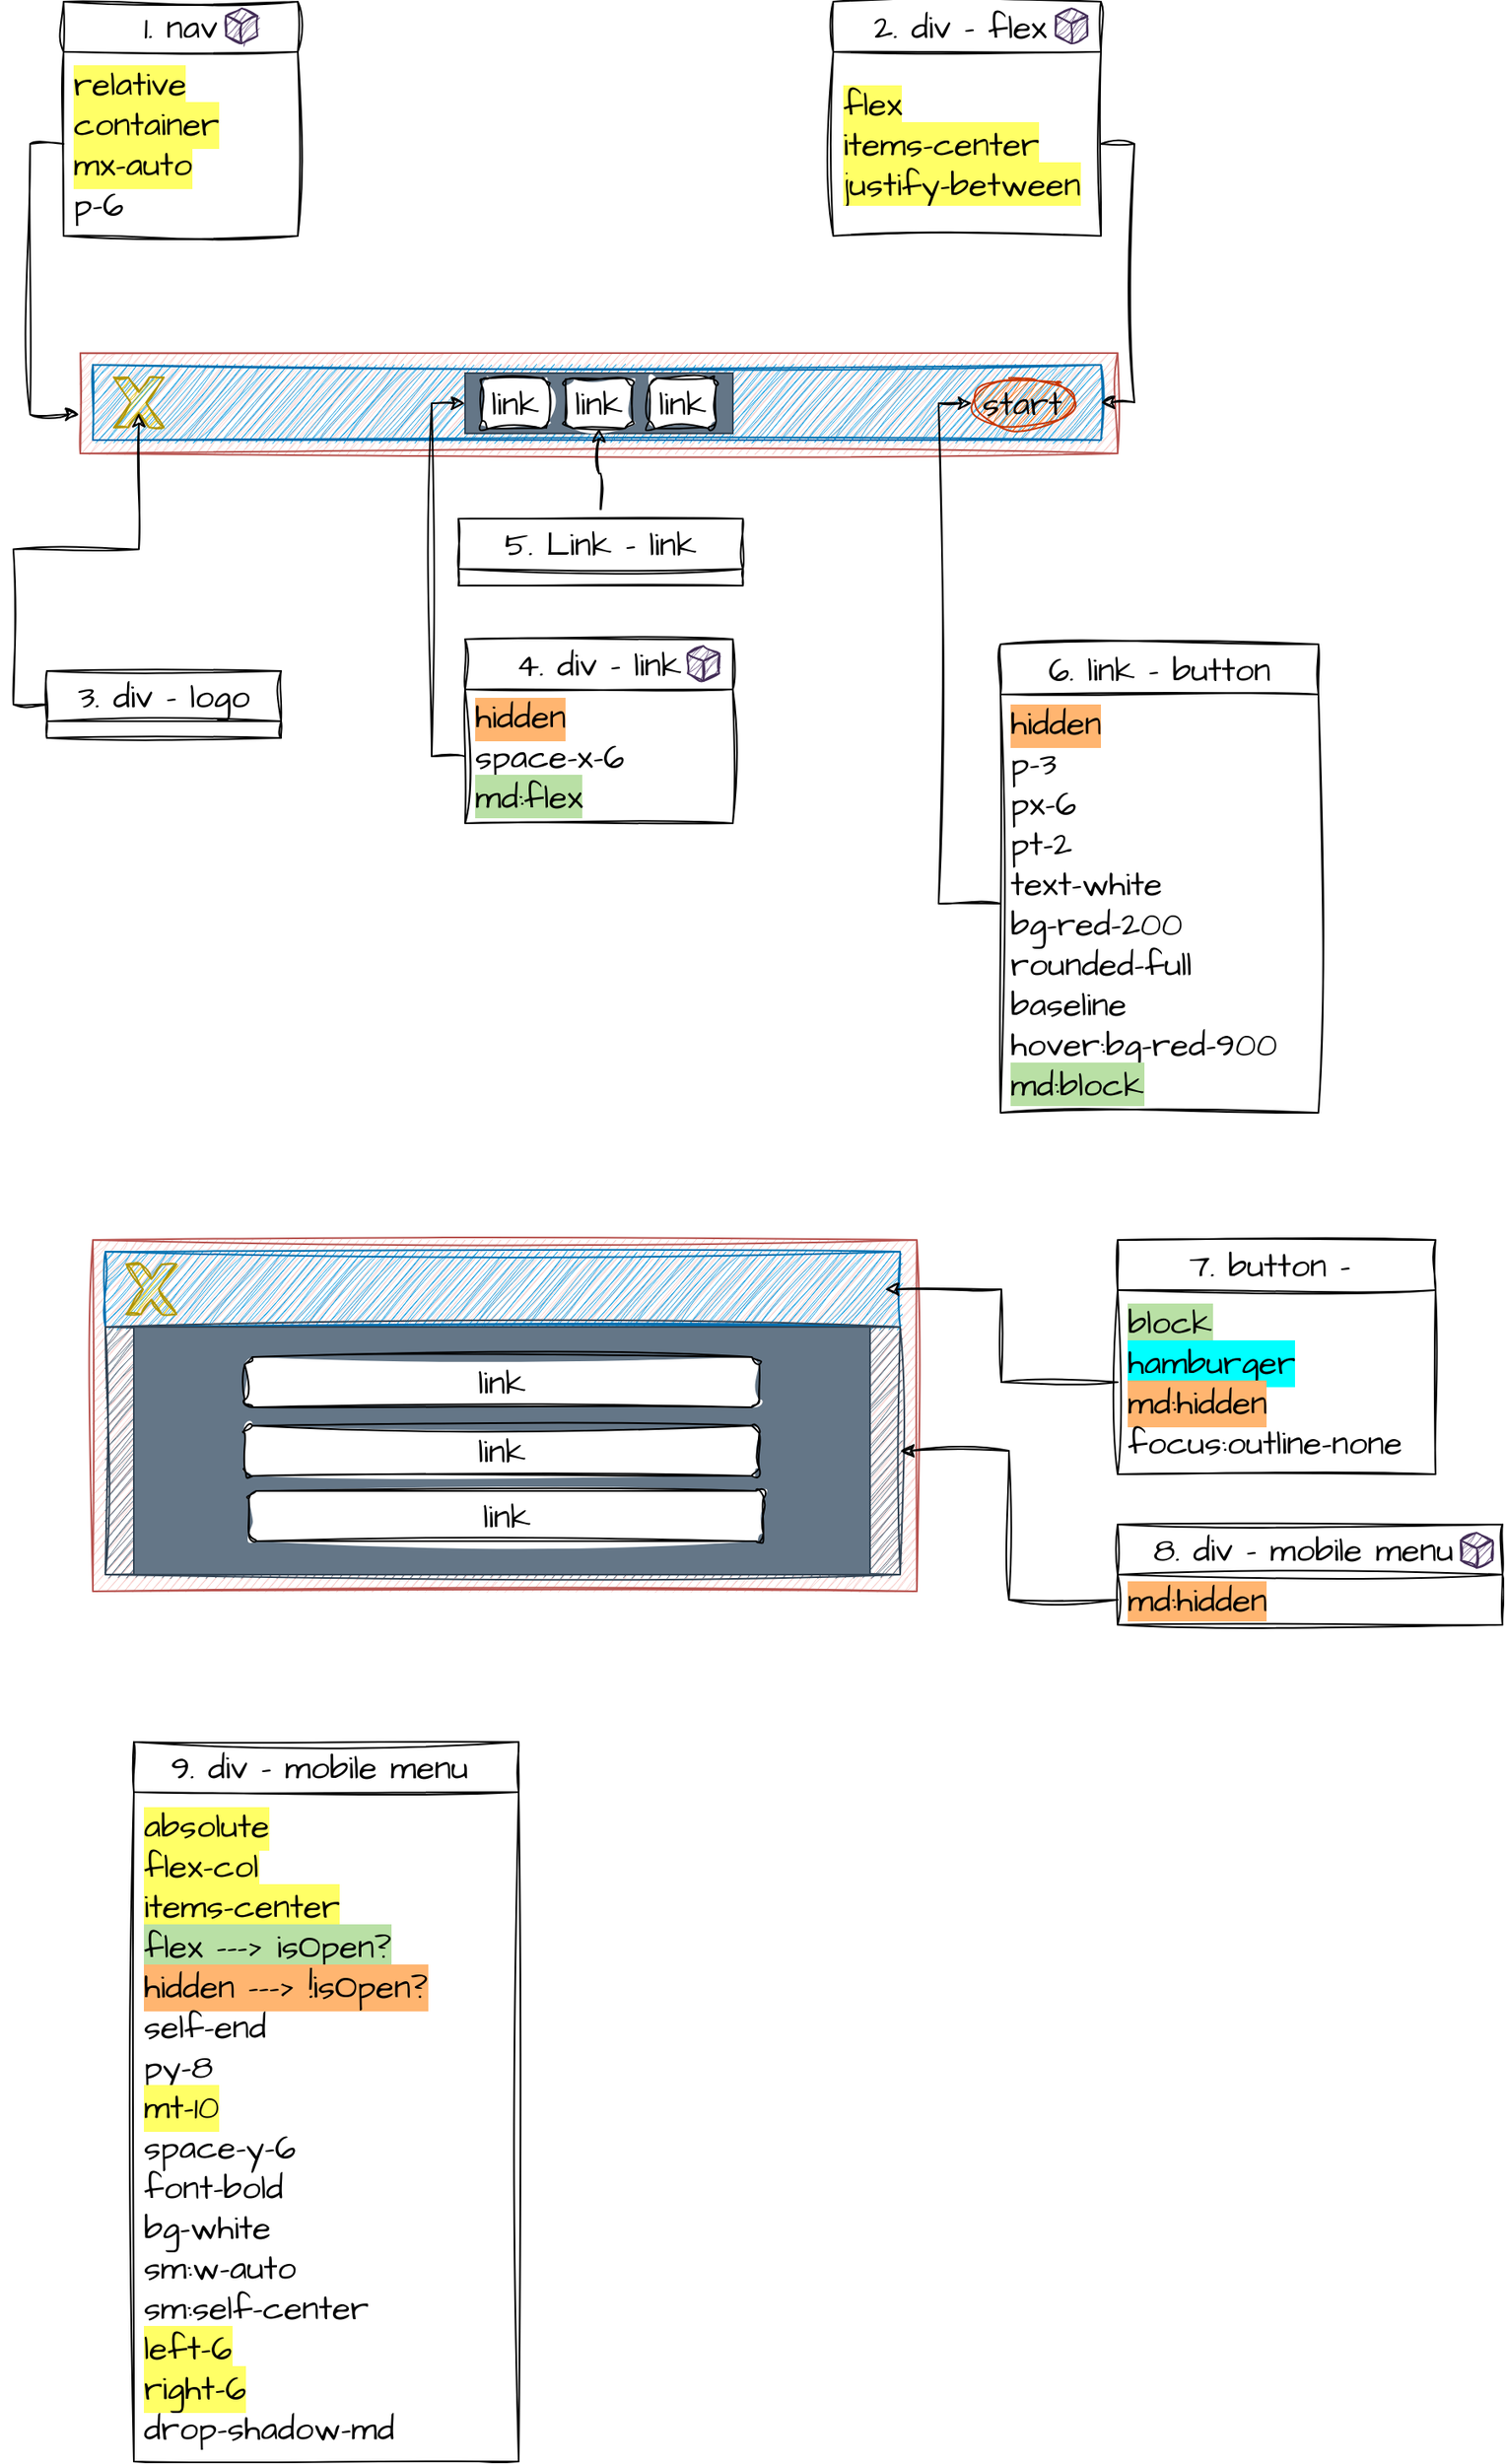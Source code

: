 <mxfile version="22.0.4" type="github">
  <diagram name="Page-1" id="Edo82u8HenHKRPctLf0t">
    <mxGraphModel dx="1562" dy="823" grid="1" gridSize="10" guides="1" tooltips="1" connect="1" arrows="1" fold="1" page="1" pageScale="1" pageWidth="1169" pageHeight="827" math="0" shadow="0">
      <root>
        <mxCell id="0" />
        <mxCell id="1" parent="0" />
        <object label="" id="v9pG0wg58woj9QDLIAWf-1">
          <mxCell style="rounded=0;whiteSpace=wrap;html=1;sketch=1;hachureGap=4;jiggle=2;curveFitting=1;fontFamily=Architects Daughter;fontSource=https%3A%2F%2Ffonts.googleapis.com%2Fcss%3Ffamily%3DArchitects%2BDaughter;fontSize=20;fillColor=#f8cecc;strokeColor=#b85450;" vertex="1" parent="1">
            <mxGeometry x="310" y="240" width="620" height="60" as="geometry" />
          </mxCell>
        </object>
        <mxCell id="v9pG0wg58woj9QDLIAWf-11" style="edgeStyle=orthogonalEdgeStyle;rounded=0;sketch=1;hachureGap=4;jiggle=2;curveFitting=1;orthogonalLoop=1;jettySize=auto;html=1;exitX=0;exitY=0.5;exitDx=0;exitDy=0;entryX=-0.001;entryY=0.611;entryDx=0;entryDy=0;entryPerimeter=0;fontFamily=Architects Daughter;fontSource=https%3A%2F%2Ffonts.googleapis.com%2Fcss%3Ffamily%3DArchitects%2BDaughter;fontSize=16;" edge="1" parent="1" source="v9pG0wg58woj9QDLIAWf-9" target="v9pG0wg58woj9QDLIAWf-1">
          <mxGeometry relative="1" as="geometry" />
        </mxCell>
        <object label="" id="v9pG0wg58woj9QDLIAWf-12">
          <mxCell style="rounded=0;whiteSpace=wrap;html=1;sketch=1;hachureGap=4;jiggle=2;curveFitting=1;fontFamily=Architects Daughter;fontSource=https%3A%2F%2Ffonts.googleapis.com%2Fcss%3Ffamily%3DArchitects%2BDaughter;fontSize=20;fillColor=#1ba1e2;strokeColor=#006EAF;fontColor=#ffffff;" vertex="1" parent="1">
            <mxGeometry x="317.5" y="247" width="602.5" height="45" as="geometry" />
          </mxCell>
        </object>
        <mxCell id="v9pG0wg58woj9QDLIAWf-16" style="edgeStyle=orthogonalEdgeStyle;rounded=0;sketch=1;hachureGap=4;jiggle=2;curveFitting=1;orthogonalLoop=1;jettySize=auto;html=1;exitX=1;exitY=0.5;exitDx=0;exitDy=0;entryX=1;entryY=0.5;entryDx=0;entryDy=0;fontFamily=Architects Daughter;fontSource=https%3A%2F%2Ffonts.googleapis.com%2Fcss%3Ffamily%3DArchitects%2BDaughter;fontSize=16;" edge="1" parent="1" source="v9pG0wg58woj9QDLIAWf-14" target="v9pG0wg58woj9QDLIAWf-12">
          <mxGeometry relative="1" as="geometry" />
        </mxCell>
        <mxCell id="v9pG0wg58woj9QDLIAWf-17" value="" style="verticalLabelPosition=bottom;verticalAlign=top;html=1;shape=mxgraph.basic.x;sketch=1;hachureGap=4;jiggle=2;curveFitting=1;fontFamily=Architects Daughter;fontSource=https%3A%2F%2Ffonts.googleapis.com%2Fcss%3Ffamily%3DArchitects%2BDaughter;fontSize=20;fillColor=#e3c800;strokeColor=#B09500;fontColor=#000000;" vertex="1" parent="1">
          <mxGeometry x="330" y="254.5" width="30" height="30" as="geometry" />
        </mxCell>
        <mxCell id="v9pG0wg58woj9QDLIAWf-18" value="3. div - logo" style="swimlane;fontStyle=0;childLayout=stackLayout;horizontal=1;startSize=30;horizontalStack=0;resizeParent=1;resizeParentMax=0;resizeLast=0;collapsible=1;marginBottom=0;whiteSpace=wrap;html=1;sketch=1;hachureGap=4;jiggle=2;curveFitting=1;fontFamily=Architects Daughter;fontSource=https%3A%2F%2Ffonts.googleapis.com%2Fcss%3Ffamily%3DArchitects%2BDaughter;fontSize=20;" vertex="1" collapsed="1" parent="1">
          <mxGeometry x="290" y="430" width="140" height="40" as="geometry">
            <mxRectangle x="290" y="430" width="160" height="70" as="alternateBounds" />
          </mxGeometry>
        </mxCell>
        <mxCell id="v9pG0wg58woj9QDLIAWf-19" value="pt-2" style="text;strokeColor=none;fillColor=none;align=left;verticalAlign=middle;spacingLeft=4;spacingRight=4;overflow=hidden;points=[[0,0.5],[1,0.5]];portConstraint=eastwest;rotatable=0;whiteSpace=wrap;html=1;fontSize=20;fontFamily=Architects Daughter;" vertex="1" parent="v9pG0wg58woj9QDLIAWf-18">
          <mxGeometry y="30" width="160" height="40" as="geometry" />
        </mxCell>
        <mxCell id="v9pG0wg58woj9QDLIAWf-20" style="edgeStyle=orthogonalEdgeStyle;rounded=0;sketch=1;hachureGap=4;jiggle=2;curveFitting=1;orthogonalLoop=1;jettySize=auto;html=1;exitX=0;exitY=0.5;exitDx=0;exitDy=0;entryX=0.5;entryY=0.71;entryDx=0;entryDy=0;entryPerimeter=0;fontFamily=Architects Daughter;fontSource=https%3A%2F%2Ffonts.googleapis.com%2Fcss%3Ffamily%3DArchitects%2BDaughter;fontSize=16;" edge="1" parent="1" source="v9pG0wg58woj9QDLIAWf-19" target="v9pG0wg58woj9QDLIAWf-17">
          <mxGeometry relative="1" as="geometry" />
        </mxCell>
        <mxCell id="v9pG0wg58woj9QDLIAWf-30" value="" style="group" vertex="1" connectable="0" parent="1">
          <mxGeometry x="760" y="30" width="160" height="140" as="geometry" />
        </mxCell>
        <mxCell id="v9pG0wg58woj9QDLIAWf-13" value="2. div - flex&amp;nbsp;" style="swimlane;fontStyle=0;childLayout=stackLayout;horizontal=1;startSize=30;horizontalStack=0;resizeParent=1;resizeParentMax=0;resizeLast=0;collapsible=1;marginBottom=0;whiteSpace=wrap;html=1;sketch=1;hachureGap=4;jiggle=2;curveFitting=1;fontFamily=Architects Daughter;fontSource=https%3A%2F%2Ffonts.googleapis.com%2Fcss%3Ffamily%3DArchitects%2BDaughter;fontSize=20;" vertex="1" parent="v9pG0wg58woj9QDLIAWf-30">
          <mxGeometry width="160" height="140" as="geometry">
            <mxRectangle x="740" y="20" width="240" height="40" as="alternateBounds" />
          </mxGeometry>
        </mxCell>
        <mxCell id="v9pG0wg58woj9QDLIAWf-14" value="&lt;span style=&quot;background-color: rgb(255, 255, 102);&quot;&gt;flex &lt;br&gt;items-center &lt;br&gt;justify-between&lt;/span&gt;" style="text;strokeColor=none;fillColor=none;align=left;verticalAlign=middle;spacingLeft=4;spacingRight=4;overflow=hidden;points=[[0,0.5],[1,0.5]];portConstraint=eastwest;rotatable=0;whiteSpace=wrap;html=1;fontSize=20;fontFamily=Architects Daughter;" vertex="1" parent="v9pG0wg58woj9QDLIAWf-13">
          <mxGeometry y="30" width="160" height="110" as="geometry" />
        </mxCell>
        <mxCell id="v9pG0wg58woj9QDLIAWf-28" value="" style="html=1;whiteSpace=wrap;shape=isoCube2;backgroundOutline=1;isoAngle=15;sketch=1;hachureGap=4;jiggle=2;curveFitting=1;fontFamily=Architects Daughter;fontSource=https%3A%2F%2Ffonts.googleapis.com%2Fcss%3Ffamily%3DArchitects%2BDaughter;fontSize=20;fillColor=#76608a;fontColor=#ffffff;strokeColor=#432D57;" vertex="1" parent="v9pG0wg58woj9QDLIAWf-30">
          <mxGeometry x="133" y="4" width="18.9" height="21" as="geometry" />
        </mxCell>
        <mxCell id="v9pG0wg58woj9QDLIAWf-32" value="" style="group" vertex="1" connectable="0" parent="1">
          <mxGeometry x="300" y="30" width="140" height="140" as="geometry" />
        </mxCell>
        <mxCell id="v9pG0wg58woj9QDLIAWf-7" value="1. nav" style="swimlane;fontStyle=0;childLayout=stackLayout;horizontal=1;startSize=30;horizontalStack=0;resizeParent=1;resizeParentMax=0;resizeLast=0;collapsible=1;marginBottom=0;whiteSpace=wrap;html=1;sketch=1;hachureGap=4;jiggle=2;curveFitting=1;fontFamily=Architects Daughter;fontSource=https%3A%2F%2Ffonts.googleapis.com%2Fcss%3Ffamily%3DArchitects%2BDaughter;fontSize=20;" vertex="1" parent="v9pG0wg58woj9QDLIAWf-32">
          <mxGeometry width="140" height="140" as="geometry" />
        </mxCell>
        <mxCell id="v9pG0wg58woj9QDLIAWf-9" value="&lt;span style=&quot;background-color: rgb(255, 255, 102);&quot;&gt;relative &lt;/span&gt;&lt;br&gt;&lt;span style=&quot;background-color: rgb(255, 255, 102);&quot;&gt;container &lt;/span&gt;&lt;br&gt;&lt;span style=&quot;background-color: rgb(255, 255, 102);&quot;&gt;mx-auto &lt;/span&gt;&lt;br&gt;p-6" style="text;strokeColor=none;fillColor=none;align=left;verticalAlign=middle;spacingLeft=4;spacingRight=4;overflow=hidden;points=[[0,0.5],[1,0.5]];portConstraint=eastwest;rotatable=0;whiteSpace=wrap;html=1;fontSize=20;fontFamily=Architects Daughter;" vertex="1" parent="v9pG0wg58woj9QDLIAWf-7">
          <mxGeometry y="30" width="140" height="110" as="geometry" />
        </mxCell>
        <mxCell id="v9pG0wg58woj9QDLIAWf-29" value="" style="html=1;whiteSpace=wrap;shape=isoCube2;backgroundOutline=1;isoAngle=15;sketch=1;hachureGap=4;jiggle=2;curveFitting=1;fontFamily=Architects Daughter;fontSource=https%3A%2F%2Ffonts.googleapis.com%2Fcss%3Ffamily%3DArchitects%2BDaughter;fontSize=20;fillColor=#76608a;fontColor=#ffffff;strokeColor=#432D57;" vertex="1" parent="v9pG0wg58woj9QDLIAWf-32">
          <mxGeometry x="97" y="4" width="18.9" height="21" as="geometry" />
        </mxCell>
        <mxCell id="v9pG0wg58woj9QDLIAWf-33" value="" style="group" vertex="1" connectable="0" parent="1">
          <mxGeometry x="540" y="252" width="160" height="36" as="geometry" />
        </mxCell>
        <mxCell id="v9pG0wg58woj9QDLIAWf-21" value="" style="rounded=0;whiteSpace=wrap;html=1;hachureGap=4;fontFamily=Architects Daughter;fontSource=https%3A%2F%2Ffonts.googleapis.com%2Fcss%3Ffamily%3DArchitects%2BDaughter;fontSize=20;fillColor=#647687;fontColor=#ffffff;strokeColor=#314354;" vertex="1" parent="v9pG0wg58woj9QDLIAWf-33">
          <mxGeometry width="160" height="36" as="geometry" />
        </mxCell>
        <mxCell id="v9pG0wg58woj9QDLIAWf-22" value="link" style="rounded=1;whiteSpace=wrap;html=1;sketch=1;hachureGap=4;jiggle=2;curveFitting=1;fontFamily=Architects Daughter;fontSource=https%3A%2F%2Ffonts.googleapis.com%2Fcss%3Ffamily%3DArchitects%2BDaughter;fontSize=20;" vertex="1" parent="v9pG0wg58woj9QDLIAWf-33">
          <mxGeometry x="10" y="3" width="40" height="30" as="geometry" />
        </mxCell>
        <mxCell id="v9pG0wg58woj9QDLIAWf-23" value="link" style="rounded=1;whiteSpace=wrap;html=1;sketch=1;hachureGap=4;jiggle=2;curveFitting=1;fontFamily=Architects Daughter;fontSource=https%3A%2F%2Ffonts.googleapis.com%2Fcss%3Ffamily%3DArchitects%2BDaughter;fontSize=20;" vertex="1" parent="v9pG0wg58woj9QDLIAWf-33">
          <mxGeometry x="60" y="3" width="40" height="30" as="geometry" />
        </mxCell>
        <mxCell id="v9pG0wg58woj9QDLIAWf-24" value="link" style="rounded=1;whiteSpace=wrap;html=1;sketch=1;hachureGap=4;jiggle=2;curveFitting=1;fontFamily=Architects Daughter;fontSource=https%3A%2F%2Ffonts.googleapis.com%2Fcss%3Ffamily%3DArchitects%2BDaughter;fontSize=20;" vertex="1" parent="v9pG0wg58woj9QDLIAWf-33">
          <mxGeometry x="110" y="3" width="40" height="30" as="geometry" />
        </mxCell>
        <mxCell id="v9pG0wg58woj9QDLIAWf-34" value="" style="group" vertex="1" connectable="0" parent="1">
          <mxGeometry x="540" y="411" width="160" height="110" as="geometry" />
        </mxCell>
        <mxCell id="v9pG0wg58woj9QDLIAWf-25" value="4. div - link" style="swimlane;fontStyle=0;childLayout=stackLayout;horizontal=1;startSize=30;horizontalStack=0;resizeParent=1;resizeParentMax=0;resizeLast=0;collapsible=1;marginBottom=0;whiteSpace=wrap;html=1;sketch=1;hachureGap=4;jiggle=2;curveFitting=1;fontFamily=Architects Daughter;fontSource=https%3A%2F%2Ffonts.googleapis.com%2Fcss%3Ffamily%3DArchitects%2BDaughter;fontSize=20;" vertex="1" parent="v9pG0wg58woj9QDLIAWf-34">
          <mxGeometry width="160" height="110" as="geometry">
            <mxRectangle x="540" y="340" width="140" height="40" as="alternateBounds" />
          </mxGeometry>
        </mxCell>
        <mxCell id="v9pG0wg58woj9QDLIAWf-26" value="&lt;span style=&quot;background-color: rgb(255, 181, 112);&quot;&gt;hidden &lt;/span&gt;&lt;br&gt;space-x-6 &lt;br&gt;&lt;span style=&quot;background-color: rgb(185, 224, 165);&quot;&gt;md:flex&lt;/span&gt;" style="text;strokeColor=none;fillColor=none;align=left;verticalAlign=middle;spacingLeft=4;spacingRight=4;overflow=hidden;points=[[0,0.5],[1,0.5]];portConstraint=eastwest;rotatable=0;whiteSpace=wrap;html=1;fontSize=20;fontFamily=Architects Daughter;" vertex="1" parent="v9pG0wg58woj9QDLIAWf-25">
          <mxGeometry y="30" width="160" height="80" as="geometry" />
        </mxCell>
        <mxCell id="v9pG0wg58woj9QDLIAWf-27" value="" style="html=1;whiteSpace=wrap;shape=isoCube2;backgroundOutline=1;isoAngle=15;sketch=1;hachureGap=4;jiggle=2;curveFitting=1;fontFamily=Architects Daughter;fontSource=https%3A%2F%2Ffonts.googleapis.com%2Fcss%3Ffamily%3DArchitects%2BDaughter;fontSize=20;fillColor=#76608a;fontColor=#ffffff;strokeColor=#432D57;" vertex="1" parent="v9pG0wg58woj9QDLIAWf-34">
          <mxGeometry x="133" y="4" width="18.9" height="21" as="geometry" />
        </mxCell>
        <mxCell id="v9pG0wg58woj9QDLIAWf-35" style="edgeStyle=orthogonalEdgeStyle;rounded=0;sketch=1;hachureGap=4;jiggle=2;curveFitting=1;orthogonalLoop=1;jettySize=auto;html=1;exitX=0;exitY=0.5;exitDx=0;exitDy=0;entryX=0;entryY=0.5;entryDx=0;entryDy=0;fontFamily=Architects Daughter;fontSource=https%3A%2F%2Ffonts.googleapis.com%2Fcss%3Ffamily%3DArchitects%2BDaughter;fontSize=16;" edge="1" parent="1" source="v9pG0wg58woj9QDLIAWf-26" target="v9pG0wg58woj9QDLIAWf-21">
          <mxGeometry relative="1" as="geometry" />
        </mxCell>
        <mxCell id="v9pG0wg58woj9QDLIAWf-40" style="edgeStyle=orthogonalEdgeStyle;rounded=0;sketch=1;hachureGap=4;jiggle=2;curveFitting=1;orthogonalLoop=1;jettySize=auto;html=1;fontFamily=Architects Daughter;fontSource=https%3A%2F%2Ffonts.googleapis.com%2Fcss%3Ffamily%3DArchitects%2BDaughter;fontSize=16;" edge="1" parent="1" source="v9pG0wg58woj9QDLIAWf-37" target="v9pG0wg58woj9QDLIAWf-23">
          <mxGeometry relative="1" as="geometry" />
        </mxCell>
        <mxCell id="v9pG0wg58woj9QDLIAWf-37" value="5. Link - link" style="swimlane;fontStyle=0;childLayout=stackLayout;horizontal=1;startSize=30;horizontalStack=0;resizeParent=1;resizeParentMax=0;resizeLast=0;collapsible=1;marginBottom=0;whiteSpace=wrap;html=1;sketch=1;hachureGap=4;jiggle=2;curveFitting=1;fontFamily=Architects Daughter;fontSource=https%3A%2F%2Ffonts.googleapis.com%2Fcss%3Ffamily%3DArchitects%2BDaughter;fontSize=20;points=[[0,0,0,0,0],[0,0.25,0,0,0],[0,0.5,0,0,0],[0,0.75,0,0,0],[0,1,0,0,0],[0.25,0,0,0,0],[0.25,1,0,0,0],[0.5,0,0,0,0],[0.5,1,0,0,0],[0.75,0,0,0,0],[0.75,1,0,0,0],[1,0,0,0,0],[1,0.25,0,0,0],[1,0.5,0,0,0],[1,0.75,0,0,0],[1,1,0,0,0]];" vertex="1" collapsed="1" parent="1">
          <mxGeometry x="536" y="339" width="170" height="40" as="geometry">
            <mxRectangle x="540" y="320" width="170" height="60" as="alternateBounds" />
          </mxGeometry>
        </mxCell>
        <mxCell id="v9pG0wg58woj9QDLIAWf-38" value="hover:text-white" style="text;strokeColor=none;fillColor=none;align=left;verticalAlign=middle;spacingLeft=4;spacingRight=4;overflow=hidden;points=[[0,0.5],[1,0.5]];portConstraint=eastwest;rotatable=0;whiteSpace=wrap;html=1;fontSize=20;fontFamily=Architects Daughter;" vertex="1" parent="v9pG0wg58woj9QDLIAWf-37">
          <mxGeometry y="30" width="170" height="30" as="geometry" />
        </mxCell>
        <mxCell id="v9pG0wg58woj9QDLIAWf-41" value="start" style="ellipse;whiteSpace=wrap;html=1;hachureGap=4;fontFamily=Architects Daughter;fontSource=https%3A%2F%2Ffonts.googleapis.com%2Fcss%3Ffamily%3DArchitects%2BDaughter;fontSize=20;fillColor=#fa6800;fontColor=#000000;strokeColor=#C73500;sketch=1;curveFitting=1;jiggle=2;" vertex="1" parent="1">
          <mxGeometry x="843" y="255" width="60" height="30" as="geometry" />
        </mxCell>
        <mxCell id="v9pG0wg58woj9QDLIAWf-43" value="6. link - button" style="swimlane;fontStyle=0;childLayout=stackLayout;horizontal=1;startSize=30;horizontalStack=0;resizeParent=1;resizeParentMax=0;resizeLast=0;collapsible=1;marginBottom=0;whiteSpace=wrap;html=1;sketch=1;hachureGap=4;jiggle=2;curveFitting=1;fontFamily=Architects Daughter;fontSource=https%3A%2F%2Ffonts.googleapis.com%2Fcss%3Ffamily%3DArchitects%2BDaughter;fontSize=20;" vertex="1" parent="1">
          <mxGeometry x="860" y="414" width="190" height="280" as="geometry">
            <mxRectangle x="540" y="340" width="140" height="40" as="alternateBounds" />
          </mxGeometry>
        </mxCell>
        <mxCell id="v9pG0wg58woj9QDLIAWf-44" value="&lt;div&gt;&lt;span style=&quot;background-color: rgb(255, 181, 112);&quot;&gt;hidden&lt;/span&gt;&amp;nbsp;&lt;/div&gt;&lt;div&gt;&lt;span style=&quot;background-color: initial;&quot;&gt;p-3&amp;nbsp;&lt;/span&gt;&lt;/div&gt;&lt;div&gt;px-6&amp;nbsp;&lt;/div&gt;&lt;div&gt;pt-2&amp;nbsp;&lt;/div&gt;&lt;div&gt;text-white&amp;nbsp;&lt;/div&gt;&lt;div&gt;bg-red-200&amp;nbsp;&lt;/div&gt;&lt;div&gt;rounded-full&amp;nbsp;&lt;/div&gt;&lt;div&gt;baseline&amp;nbsp;&lt;/div&gt;&lt;div&gt;hover:bg-red-900&lt;/div&gt;&lt;div&gt;&lt;span style=&quot;background-color: rgb(185, 224, 165);&quot;&gt;md:block&lt;/span&gt;&lt;/div&gt;" style="text;strokeColor=none;fillColor=none;align=left;verticalAlign=middle;spacingLeft=4;spacingRight=4;overflow=hidden;points=[[0,0.5],[1,0.5]];portConstraint=eastwest;rotatable=0;whiteSpace=wrap;html=1;fontSize=20;fontFamily=Architects Daughter;" vertex="1" parent="v9pG0wg58woj9QDLIAWf-43">
          <mxGeometry y="30" width="190" height="250" as="geometry" />
        </mxCell>
        <mxCell id="v9pG0wg58woj9QDLIAWf-46" style="edgeStyle=orthogonalEdgeStyle;rounded=0;sketch=1;hachureGap=4;jiggle=2;curveFitting=1;orthogonalLoop=1;jettySize=auto;html=1;exitX=0;exitY=0.5;exitDx=0;exitDy=0;entryX=0;entryY=0.5;entryDx=0;entryDy=0;fontFamily=Architects Daughter;fontSource=https%3A%2F%2Ffonts.googleapis.com%2Fcss%3Ffamily%3DArchitects%2BDaughter;fontSize=16;" edge="1" parent="1" source="v9pG0wg58woj9QDLIAWf-44" target="v9pG0wg58woj9QDLIAWf-41">
          <mxGeometry relative="1" as="geometry" />
        </mxCell>
        <object label="" id="v9pG0wg58woj9QDLIAWf-47">
          <mxCell style="rounded=0;whiteSpace=wrap;html=1;sketch=1;hachureGap=4;jiggle=2;curveFitting=1;fontFamily=Architects Daughter;fontSource=https%3A%2F%2Ffonts.googleapis.com%2Fcss%3Ffamily%3DArchitects%2BDaughter;fontSize=20;fillColor=#f8cecc;strokeColor=#b85450;" vertex="1" parent="1">
            <mxGeometry x="317.5" y="770" width="492.5" height="210" as="geometry" />
          </mxCell>
        </object>
        <object label="" id="v9pG0wg58woj9QDLIAWf-48">
          <mxCell style="rounded=0;whiteSpace=wrap;html=1;sketch=1;hachureGap=4;jiggle=2;curveFitting=1;fontFamily=Architects Daughter;fontSource=https%3A%2F%2Ffonts.googleapis.com%2Fcss%3Ffamily%3DArchitects%2BDaughter;fontSize=20;fillColor=#1ba1e2;strokeColor=#006EAF;fontColor=#ffffff;" vertex="1" parent="1">
            <mxGeometry x="325" y="777" width="475" height="45" as="geometry" />
          </mxCell>
        </object>
        <mxCell id="v9pG0wg58woj9QDLIAWf-49" value="" style="verticalLabelPosition=bottom;verticalAlign=top;html=1;shape=mxgraph.basic.x;sketch=1;hachureGap=4;jiggle=2;curveFitting=1;fontFamily=Architects Daughter;fontSource=https%3A%2F%2Ffonts.googleapis.com%2Fcss%3Ffamily%3DArchitects%2BDaughter;fontSize=20;fillColor=#e3c800;strokeColor=#B09500;fontColor=#000000;" vertex="1" parent="1">
          <mxGeometry x="337.5" y="784.5" width="30" height="30" as="geometry" />
        </mxCell>
        <mxCell id="v9pG0wg58woj9QDLIAWf-57" value="" style="shape=image;html=1;verticalAlign=top;verticalLabelPosition=bottom;labelBackgroundColor=#ffffff;imageAspect=0;aspect=fixed;image=https://cdn4.iconfinder.com/data/icons/evil-icons-user-interface/64/menu-128.png;sketch=1;hachureGap=4;jiggle=2;curveFitting=1;fontFamily=Architects Daughter;fontSource=https%3A%2F%2Ffonts.googleapis.com%2Fcss%3Ffamily%3DArchitects%2BDaughter;fontSize=20;" vertex="1" parent="1">
          <mxGeometry x="741" y="774.5" width="50" height="50" as="geometry" />
        </mxCell>
        <mxCell id="v9pG0wg58woj9QDLIAWf-61" value="" style="group" vertex="1" connectable="0" parent="1">
          <mxGeometry x="930" y="770" width="190" height="140" as="geometry" />
        </mxCell>
        <mxCell id="v9pG0wg58woj9QDLIAWf-58" value="7. button -&amp;nbsp;" style="swimlane;fontStyle=0;childLayout=stackLayout;horizontal=1;startSize=30;horizontalStack=0;resizeParent=1;resizeParentMax=0;resizeLast=0;collapsible=1;marginBottom=0;whiteSpace=wrap;html=1;sketch=1;hachureGap=4;jiggle=2;curveFitting=1;fontFamily=Architects Daughter;fontSource=https%3A%2F%2Ffonts.googleapis.com%2Fcss%3Ffamily%3DArchitects%2BDaughter;fontSize=20;" vertex="1" parent="v9pG0wg58woj9QDLIAWf-61">
          <mxGeometry width="190" height="140" as="geometry">
            <mxRectangle x="540" y="340" width="140" height="40" as="alternateBounds" />
          </mxGeometry>
        </mxCell>
        <mxCell id="v9pG0wg58woj9QDLIAWf-59" value="&lt;span style=&quot;background-color: rgb(185, 224, 165);&quot;&gt;block &lt;/span&gt;&lt;br&gt;&lt;span style=&quot;background-color: rgb(0, 255, 255);&quot;&gt;hamburger &lt;/span&gt;&lt;br&gt;&lt;span style=&quot;background-color: rgb(255, 181, 112);&quot;&gt;md:hidden &lt;/span&gt;&lt;br&gt;focus:outline-none" style="text;strokeColor=none;fillColor=none;align=left;verticalAlign=middle;spacingLeft=4;spacingRight=4;overflow=hidden;points=[[0,0.5],[1,0.5]];portConstraint=eastwest;rotatable=0;whiteSpace=wrap;html=1;fontSize=20;fontFamily=Architects Daughter;" vertex="1" parent="v9pG0wg58woj9QDLIAWf-58">
          <mxGeometry y="30" width="190" height="110" as="geometry" />
        </mxCell>
        <mxCell id="v9pG0wg58woj9QDLIAWf-60" value="" style="shape=image;html=1;verticalAlign=top;verticalLabelPosition=bottom;labelBackgroundColor=#ffffff;imageAspect=0;aspect=fixed;image=https://cdn4.iconfinder.com/data/icons/evil-icons-user-interface/64/menu-128.png;sketch=1;hachureGap=4;jiggle=2;curveFitting=1;fontFamily=Architects Daughter;fontSource=https%3A%2F%2Ffonts.googleapis.com%2Fcss%3Ffamily%3DArchitects%2BDaughter;fontSize=20;" vertex="1" parent="v9pG0wg58woj9QDLIAWf-61">
          <mxGeometry x="144" width="30" height="30" as="geometry" />
        </mxCell>
        <mxCell id="v9pG0wg58woj9QDLIAWf-71" style="edgeStyle=orthogonalEdgeStyle;rounded=0;sketch=1;hachureGap=4;jiggle=2;curveFitting=1;orthogonalLoop=1;jettySize=auto;html=1;exitX=0;exitY=0.5;exitDx=0;exitDy=0;entryX=1;entryY=0.5;entryDx=0;entryDy=0;fontFamily=Architects Daughter;fontSource=https%3A%2F%2Ffonts.googleapis.com%2Fcss%3Ffamily%3DArchitects%2BDaughter;fontSize=16;" edge="1" parent="1" source="v9pG0wg58woj9QDLIAWf-59" target="v9pG0wg58woj9QDLIAWf-57">
          <mxGeometry relative="1" as="geometry" />
        </mxCell>
        <mxCell id="v9pG0wg58woj9QDLIAWf-72" value="" style="rounded=0;whiteSpace=wrap;html=1;hachureGap=4;fontFamily=Architects Daughter;fontSource=https%3A%2F%2Ffonts.googleapis.com%2Fcss%3Ffamily%3DArchitects%2BDaughter;fontSize=20;fillColor=#647687;strokeColor=#314354;fontColor=#ffffff;sketch=1;curveFitting=1;jiggle=2;" vertex="1" parent="1">
          <mxGeometry x="325" y="822" width="475" height="148" as="geometry" />
        </mxCell>
        <mxCell id="v9pG0wg58woj9QDLIAWf-62" value="" style="rounded=0;whiteSpace=wrap;html=1;hachureGap=4;fontFamily=Architects Daughter;fontSource=https%3A%2F%2Ffonts.googleapis.com%2Fcss%3Ffamily%3DArchitects%2BDaughter;fontSize=20;fillColor=#647687;strokeColor=#314354;fontColor=#ffffff;" vertex="1" parent="1">
          <mxGeometry x="342" y="822" width="440" height="148" as="geometry" />
        </mxCell>
        <mxCell id="v9pG0wg58woj9QDLIAWf-68" value="link" style="rounded=1;whiteSpace=wrap;html=1;sketch=1;hachureGap=4;jiggle=2;curveFitting=1;fontFamily=Architects Daughter;fontSource=https%3A%2F%2Ffonts.googleapis.com%2Fcss%3Ffamily%3DArchitects%2BDaughter;fontSize=20;" vertex="1" parent="1">
          <mxGeometry x="408.25" y="840" width="307.5" height="30" as="geometry" />
        </mxCell>
        <mxCell id="v9pG0wg58woj9QDLIAWf-69" value="link" style="rounded=1;whiteSpace=wrap;html=1;sketch=1;hachureGap=4;jiggle=2;curveFitting=1;fontFamily=Architects Daughter;fontSource=https%3A%2F%2Ffonts.googleapis.com%2Fcss%3Ffamily%3DArchitects%2BDaughter;fontSize=20;" vertex="1" parent="1">
          <mxGeometry x="408.25" y="881" width="307.5" height="30" as="geometry" />
        </mxCell>
        <mxCell id="v9pG0wg58woj9QDLIAWf-70" value="link" style="rounded=1;whiteSpace=wrap;html=1;sketch=1;hachureGap=4;jiggle=2;curveFitting=1;fontFamily=Architects Daughter;fontSource=https%3A%2F%2Ffonts.googleapis.com%2Fcss%3Ffamily%3DArchitects%2BDaughter;fontSize=20;" vertex="1" parent="1">
          <mxGeometry x="410.75" y="920" width="307.5" height="30" as="geometry" />
        </mxCell>
        <mxCell id="v9pG0wg58woj9QDLIAWf-74" value="8. div - mobile menu&amp;nbsp;" style="swimlane;fontStyle=0;childLayout=stackLayout;horizontal=1;startSize=30;horizontalStack=0;resizeParent=1;resizeParentMax=0;resizeLast=0;collapsible=1;marginBottom=0;whiteSpace=wrap;html=1;sketch=1;hachureGap=4;jiggle=2;curveFitting=1;fontFamily=Architects Daughter;fontSource=https%3A%2F%2Ffonts.googleapis.com%2Fcss%3Ffamily%3DArchitects%2BDaughter;fontSize=20;" vertex="1" parent="1">
          <mxGeometry x="930" y="940" width="230" height="60" as="geometry">
            <mxRectangle x="540" y="340" width="140" height="40" as="alternateBounds" />
          </mxGeometry>
        </mxCell>
        <mxCell id="v9pG0wg58woj9QDLIAWf-75" value="&lt;span style=&quot;background-color: rgb(255, 181, 112);&quot;&gt;md:hidden&lt;/span&gt;" style="text;strokeColor=none;fillColor=none;align=left;verticalAlign=middle;spacingLeft=4;spacingRight=4;overflow=hidden;points=[[0,0.5],[1,0.5]];portConstraint=eastwest;rotatable=0;whiteSpace=wrap;html=1;fontSize=20;fontFamily=Architects Daughter;" vertex="1" parent="v9pG0wg58woj9QDLIAWf-74">
          <mxGeometry y="30" width="230" height="30" as="geometry" />
        </mxCell>
        <mxCell id="v9pG0wg58woj9QDLIAWf-77" style="edgeStyle=orthogonalEdgeStyle;rounded=0;sketch=1;hachureGap=4;jiggle=2;curveFitting=1;orthogonalLoop=1;jettySize=auto;html=1;exitX=0;exitY=0.5;exitDx=0;exitDy=0;entryX=1;entryY=0.5;entryDx=0;entryDy=0;fontFamily=Architects Daughter;fontSource=https%3A%2F%2Ffonts.googleapis.com%2Fcss%3Ffamily%3DArchitects%2BDaughter;fontSize=16;" edge="1" parent="1" source="v9pG0wg58woj9QDLIAWf-75" target="v9pG0wg58woj9QDLIAWf-72">
          <mxGeometry relative="1" as="geometry" />
        </mxCell>
        <mxCell id="v9pG0wg58woj9QDLIAWf-78" value="" style="html=1;whiteSpace=wrap;shape=isoCube2;backgroundOutline=1;isoAngle=15;sketch=1;hachureGap=4;jiggle=2;curveFitting=1;fontFamily=Architects Daughter;fontSource=https%3A%2F%2Ffonts.googleapis.com%2Fcss%3Ffamily%3DArchitects%2BDaughter;fontSize=20;fillColor=#76608a;fontColor=#ffffff;strokeColor=#432D57;" vertex="1" parent="1">
          <mxGeometry x="1135.1" y="945" width="18.9" height="21" as="geometry" />
        </mxCell>
        <mxCell id="v9pG0wg58woj9QDLIAWf-79" value="9. div - mobile menu&amp;nbsp;" style="swimlane;fontStyle=0;childLayout=stackLayout;horizontal=1;startSize=30;horizontalStack=0;resizeParent=1;resizeParentMax=0;resizeLast=0;collapsible=1;marginBottom=0;whiteSpace=wrap;html=1;sketch=1;hachureGap=4;jiggle=2;curveFitting=1;fontFamily=Architects Daughter;fontSource=https%3A%2F%2Ffonts.googleapis.com%2Fcss%3Ffamily%3DArchitects%2BDaughter;fontSize=20;" vertex="1" parent="1">
          <mxGeometry x="342" y="1070" width="230" height="430" as="geometry">
            <mxRectangle x="540" y="340" width="140" height="40" as="alternateBounds" />
          </mxGeometry>
        </mxCell>
        <mxCell id="v9pG0wg58woj9QDLIAWf-80" value="&lt;span style=&quot;background-color: rgb(255, 255, 102);&quot;&gt;absolute &lt;/span&gt;&lt;br&gt;&lt;span style=&quot;background-color: rgb(255, 255, 102);&quot;&gt;flex-col &lt;br&gt;items-center &lt;br&gt;&lt;/span&gt;&lt;span style=&quot;background-color: rgb(185, 224, 165);&quot;&gt;flex ---&amp;gt; isOpen?&lt;/span&gt;&lt;br&gt;&lt;span style=&quot;background-color: rgb(255, 181, 112);&quot;&gt;hidden ---&amp;gt; !isOpen?&lt;/span&gt;&lt;br&gt;self-end &lt;br&gt;py-8 &lt;br&gt;&lt;span style=&quot;background-color: rgb(255, 255, 102);&quot;&gt;mt-10 &lt;/span&gt;&lt;br&gt;space-y-6 &lt;br&gt;font-bold &lt;br&gt;bg-white &lt;br&gt;sm:w-auto &lt;br&gt;sm:self-center &lt;br&gt;&lt;span style=&quot;background-color: rgb(255, 255, 102);&quot;&gt;left-6 &lt;br&gt;right-6 &lt;/span&gt;&lt;br&gt;drop-shadow-md" style="text;strokeColor=none;fillColor=none;align=left;verticalAlign=middle;spacingLeft=4;spacingRight=4;overflow=hidden;points=[[0,0.5],[1,0.5]];portConstraint=eastwest;rotatable=0;whiteSpace=wrap;html=1;fontSize=20;fontFamily=Architects Daughter;" vertex="1" parent="v9pG0wg58woj9QDLIAWf-79">
          <mxGeometry y="30" width="230" height="400" as="geometry" />
        </mxCell>
      </root>
    </mxGraphModel>
  </diagram>
</mxfile>
